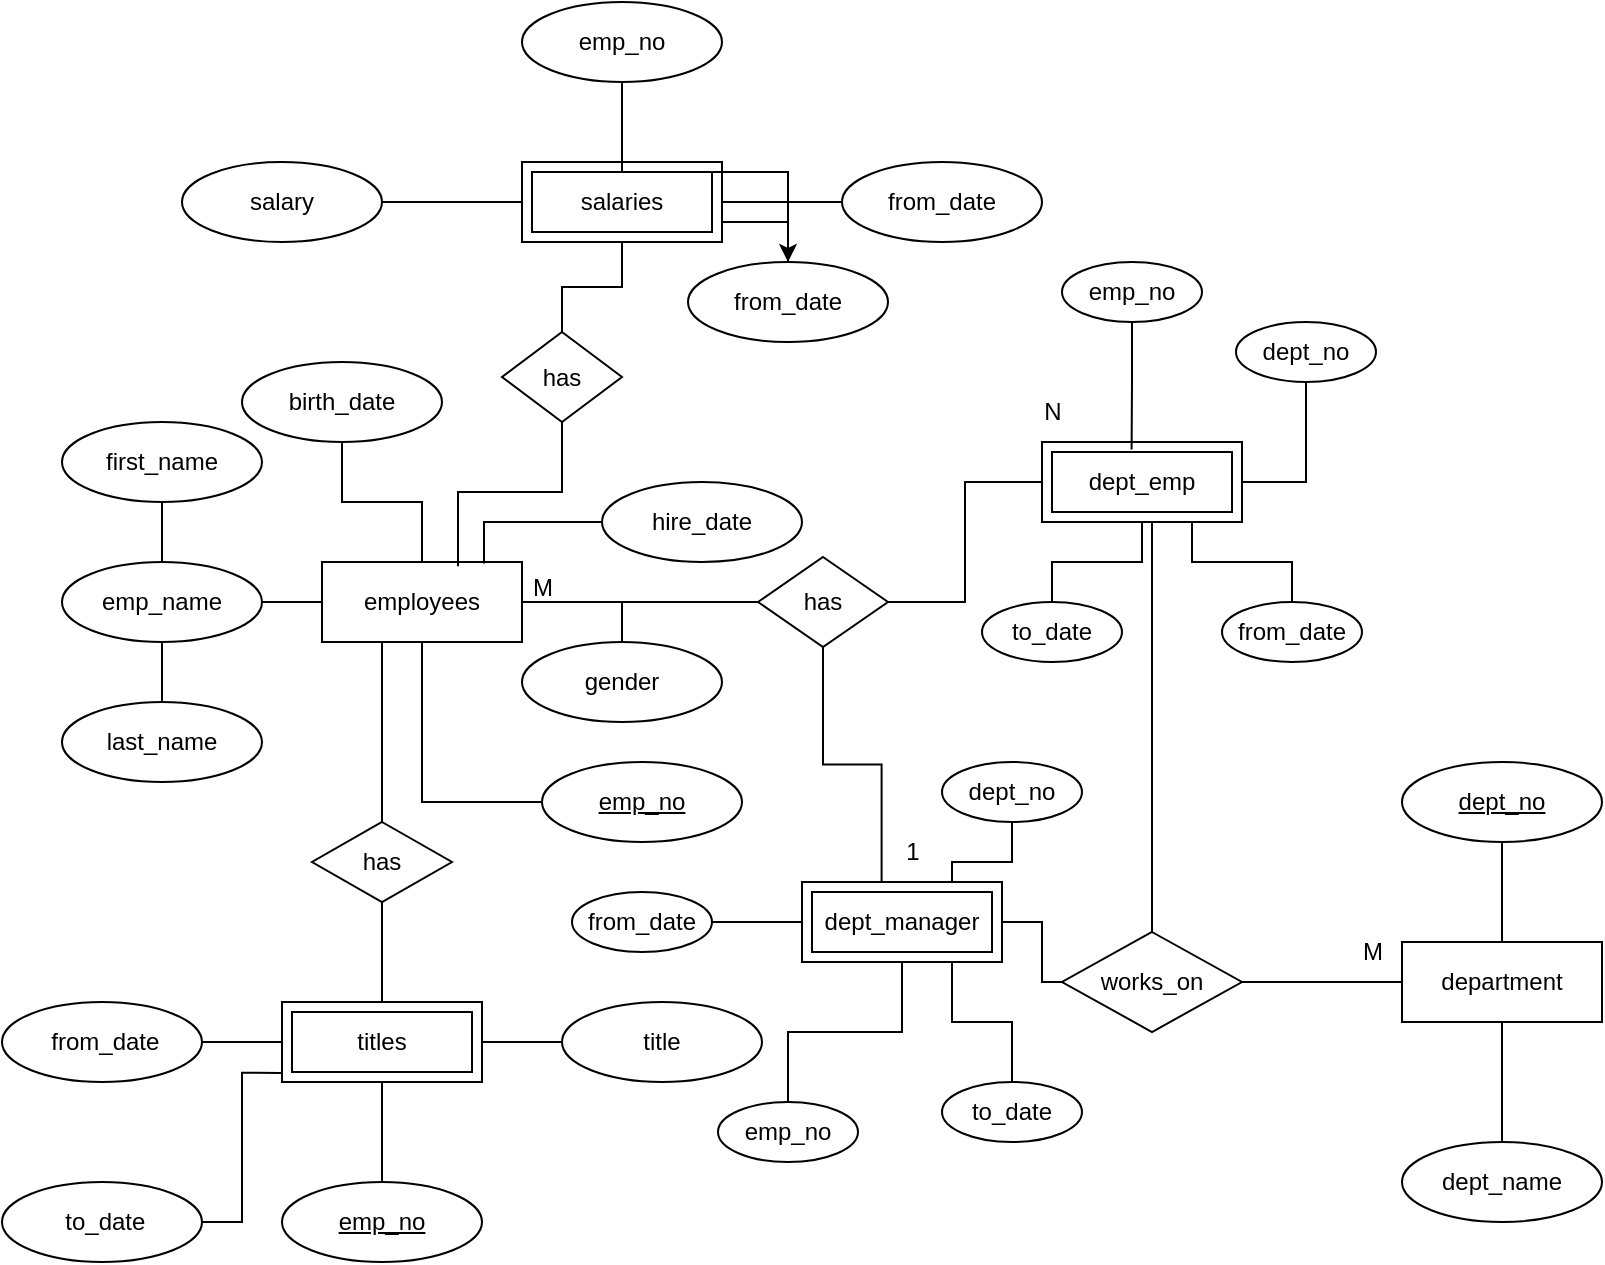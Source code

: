 <mxfile version="21.0.6" type="device"><diagram name="Page-1" id="aZpUqkLdrhvjmG0yHSPm"><mxGraphModel dx="848" dy="1768" grid="1" gridSize="10" guides="1" tooltips="1" connect="1" arrows="1" fold="1" page="1" pageScale="1" pageWidth="827" pageHeight="1169" math="0" shadow="0"><root><mxCell id="0"/><mxCell id="1" parent="0"/><mxCell id="2473jEMso56kZuBVilp5-1" value="employees" style="whiteSpace=wrap;html=1;align=center;" vertex="1" parent="1"><mxGeometry x="180" y="220" width="100" height="40" as="geometry"/></mxCell><mxCell id="2473jEMso56kZuBVilp5-3" value="" style="edgeStyle=orthogonalEdgeStyle;rounded=0;orthogonalLoop=1;jettySize=auto;html=1;endArrow=none;endFill=0;" edge="1" parent="1" source="2473jEMso56kZuBVilp5-2" target="2473jEMso56kZuBVilp5-1"><mxGeometry relative="1" as="geometry"/></mxCell><mxCell id="2473jEMso56kZuBVilp5-2" value="&lt;u&gt;emp_no&lt;/u&gt;" style="ellipse;whiteSpace=wrap;html=1;align=center;" vertex="1" parent="1"><mxGeometry x="290" y="320" width="100" height="40" as="geometry"/></mxCell><mxCell id="2473jEMso56kZuBVilp5-6" value="" style="edgeStyle=orthogonalEdgeStyle;rounded=0;orthogonalLoop=1;jettySize=auto;html=1;endArrow=none;endFill=0;" edge="1" parent="1" source="2473jEMso56kZuBVilp5-4" target="2473jEMso56kZuBVilp5-1"><mxGeometry relative="1" as="geometry"/></mxCell><mxCell id="2473jEMso56kZuBVilp5-4" value="birth_date" style="ellipse;whiteSpace=wrap;html=1;align=center;" vertex="1" parent="1"><mxGeometry x="140" y="120" width="100" height="40" as="geometry"/></mxCell><mxCell id="2473jEMso56kZuBVilp5-8" value="" style="edgeStyle=orthogonalEdgeStyle;rounded=0;orthogonalLoop=1;jettySize=auto;html=1;endArrow=none;endFill=0;" edge="1" parent="1" source="2473jEMso56kZuBVilp5-7" target="2473jEMso56kZuBVilp5-1"><mxGeometry relative="1" as="geometry"/></mxCell><mxCell id="2473jEMso56kZuBVilp5-7" value="emp_name" style="ellipse;whiteSpace=wrap;html=1;align=center;" vertex="1" parent="1"><mxGeometry x="50" y="220" width="100" height="40" as="geometry"/></mxCell><mxCell id="2473jEMso56kZuBVilp5-20" style="edgeStyle=orthogonalEdgeStyle;rounded=0;orthogonalLoop=1;jettySize=auto;html=1;entryX=0.5;entryY=0;entryDx=0;entryDy=0;endArrow=none;endFill=0;" edge="1" parent="1" source="2473jEMso56kZuBVilp5-9" target="2473jEMso56kZuBVilp5-7"><mxGeometry relative="1" as="geometry"/></mxCell><mxCell id="2473jEMso56kZuBVilp5-9" value="first_name" style="ellipse;whiteSpace=wrap;html=1;align=center;" vertex="1" parent="1"><mxGeometry x="50" y="150" width="100" height="40" as="geometry"/></mxCell><mxCell id="2473jEMso56kZuBVilp5-13" value="" style="edgeStyle=orthogonalEdgeStyle;rounded=0;orthogonalLoop=1;jettySize=auto;html=1;endArrow=none;endFill=0;" edge="1" parent="1" source="2473jEMso56kZuBVilp5-11" target="2473jEMso56kZuBVilp5-7"><mxGeometry relative="1" as="geometry"><mxPoint x="80" y="250" as="targetPoint"/></mxGeometry></mxCell><mxCell id="2473jEMso56kZuBVilp5-11" value="last_name" style="ellipse;whiteSpace=wrap;html=1;align=center;" vertex="1" parent="1"><mxGeometry x="50" y="290" width="100" height="40" as="geometry"/></mxCell><mxCell id="2473jEMso56kZuBVilp5-16" style="edgeStyle=orthogonalEdgeStyle;rounded=0;orthogonalLoop=1;jettySize=auto;html=1;entryX=1;entryY=0.5;entryDx=0;entryDy=0;endArrow=none;endFill=0;" edge="1" parent="1" source="2473jEMso56kZuBVilp5-15" target="2473jEMso56kZuBVilp5-1"><mxGeometry relative="1" as="geometry"/></mxCell><mxCell id="2473jEMso56kZuBVilp5-15" value="gender" style="ellipse;whiteSpace=wrap;html=1;align=center;" vertex="1" parent="1"><mxGeometry x="280" y="260" width="100" height="40" as="geometry"/></mxCell><mxCell id="2473jEMso56kZuBVilp5-18" style="edgeStyle=orthogonalEdgeStyle;rounded=0;orthogonalLoop=1;jettySize=auto;html=1;entryX=0.81;entryY=0.019;entryDx=0;entryDy=0;entryPerimeter=0;endArrow=none;endFill=0;" edge="1" parent="1" source="2473jEMso56kZuBVilp5-17" target="2473jEMso56kZuBVilp5-1"><mxGeometry relative="1" as="geometry"/></mxCell><mxCell id="2473jEMso56kZuBVilp5-17" value="hire_date" style="ellipse;whiteSpace=wrap;html=1;align=center;" vertex="1" parent="1"><mxGeometry x="320" y="180" width="100" height="40" as="geometry"/></mxCell><mxCell id="2473jEMso56kZuBVilp5-73" style="edgeStyle=orthogonalEdgeStyle;rounded=0;orthogonalLoop=1;jettySize=auto;html=1;endArrow=none;endFill=0;" edge="1" parent="1" source="2473jEMso56kZuBVilp5-21" target="2473jEMso56kZuBVilp5-72"><mxGeometry relative="1" as="geometry"/></mxCell><mxCell id="2473jEMso56kZuBVilp5-21" value="department" style="whiteSpace=wrap;html=1;align=center;" vertex="1" parent="1"><mxGeometry x="720" y="410" width="100" height="40" as="geometry"/></mxCell><mxCell id="2473jEMso56kZuBVilp5-24" value="" style="edgeStyle=orthogonalEdgeStyle;rounded=0;orthogonalLoop=1;jettySize=auto;html=1;endArrow=none;endFill=0;" edge="1" parent="1" source="2473jEMso56kZuBVilp5-22" target="2473jEMso56kZuBVilp5-21"><mxGeometry relative="1" as="geometry"/></mxCell><mxCell id="2473jEMso56kZuBVilp5-22" value="&lt;u&gt;dept_no&lt;/u&gt;" style="ellipse;whiteSpace=wrap;html=1;align=center;" vertex="1" parent="1"><mxGeometry x="720" y="320" width="100" height="40" as="geometry"/></mxCell><mxCell id="2473jEMso56kZuBVilp5-27" style="edgeStyle=orthogonalEdgeStyle;rounded=0;orthogonalLoop=1;jettySize=auto;html=1;entryX=0.5;entryY=1;entryDx=0;entryDy=0;endArrow=none;endFill=0;" edge="1" parent="1" source="2473jEMso56kZuBVilp5-26" target="2473jEMso56kZuBVilp5-21"><mxGeometry relative="1" as="geometry"/></mxCell><mxCell id="2473jEMso56kZuBVilp5-26" value="dept_name" style="ellipse;whiteSpace=wrap;html=1;align=center;" vertex="1" parent="1"><mxGeometry x="720" y="510" width="100" height="40" as="geometry"/></mxCell><mxCell id="2473jEMso56kZuBVilp5-29" value="dept_emp" style="shape=ext;margin=3;double=1;whiteSpace=wrap;html=1;align=center;" vertex="1" parent="1"><mxGeometry x="540" y="160" width="100" height="40" as="geometry"/></mxCell><mxCell id="2473jEMso56kZuBVilp5-32" value="" style="edgeStyle=orthogonalEdgeStyle;rounded=0;orthogonalLoop=1;jettySize=auto;html=1;endArrow=none;endFill=0;" edge="1" parent="1" source="2473jEMso56kZuBVilp5-31" target="2473jEMso56kZuBVilp5-29"><mxGeometry relative="1" as="geometry"/></mxCell><mxCell id="2473jEMso56kZuBVilp5-31" value="to_date" style="ellipse;whiteSpace=wrap;html=1;align=center;" vertex="1" parent="1"><mxGeometry x="510" y="240" width="70" height="30" as="geometry"/></mxCell><mxCell id="2473jEMso56kZuBVilp5-34" style="edgeStyle=orthogonalEdgeStyle;rounded=0;orthogonalLoop=1;jettySize=auto;html=1;entryX=0.448;entryY=0.094;entryDx=0;entryDy=0;entryPerimeter=0;endArrow=none;endFill=0;" edge="1" parent="1" source="2473jEMso56kZuBVilp5-33" target="2473jEMso56kZuBVilp5-29"><mxGeometry relative="1" as="geometry"/></mxCell><mxCell id="2473jEMso56kZuBVilp5-33" value="emp_no" style="ellipse;whiteSpace=wrap;html=1;align=center;" vertex="1" parent="1"><mxGeometry x="550" y="70" width="70" height="30" as="geometry"/></mxCell><mxCell id="2473jEMso56kZuBVilp5-36" style="edgeStyle=orthogonalEdgeStyle;rounded=0;orthogonalLoop=1;jettySize=auto;html=1;entryX=1;entryY=0.5;entryDx=0;entryDy=0;endArrow=none;endFill=0;" edge="1" parent="1" source="2473jEMso56kZuBVilp5-35" target="2473jEMso56kZuBVilp5-29"><mxGeometry relative="1" as="geometry"/></mxCell><mxCell id="2473jEMso56kZuBVilp5-35" value="dept_no" style="ellipse;whiteSpace=wrap;html=1;align=center;" vertex="1" parent="1"><mxGeometry x="637" y="100" width="70" height="30" as="geometry"/></mxCell><mxCell id="2473jEMso56kZuBVilp5-40" style="edgeStyle=orthogonalEdgeStyle;rounded=0;orthogonalLoop=1;jettySize=auto;html=1;entryX=0.75;entryY=1;entryDx=0;entryDy=0;endArrow=none;endFill=0;" edge="1" parent="1" source="2473jEMso56kZuBVilp5-37" target="2473jEMso56kZuBVilp5-29"><mxGeometry relative="1" as="geometry"/></mxCell><mxCell id="2473jEMso56kZuBVilp5-37" value="from_date" style="ellipse;whiteSpace=wrap;html=1;align=center;" vertex="1" parent="1"><mxGeometry x="630" y="240" width="70" height="30" as="geometry"/></mxCell><mxCell id="2473jEMso56kZuBVilp5-41" value="titles" style="shape=ext;margin=3;double=1;whiteSpace=wrap;html=1;align=center;" vertex="1" parent="1"><mxGeometry x="160" y="440" width="100" height="40" as="geometry"/></mxCell><mxCell id="2473jEMso56kZuBVilp5-43" style="edgeStyle=orthogonalEdgeStyle;rounded=0;orthogonalLoop=1;jettySize=auto;html=1;entryX=0.5;entryY=1;entryDx=0;entryDy=0;endArrow=none;endFill=0;" edge="1" parent="1" source="2473jEMso56kZuBVilp5-42" target="2473jEMso56kZuBVilp5-41"><mxGeometry relative="1" as="geometry"/></mxCell><mxCell id="2473jEMso56kZuBVilp5-42" value="&lt;u&gt;emp_no&lt;/u&gt;" style="ellipse;whiteSpace=wrap;html=1;align=center;" vertex="1" parent="1"><mxGeometry x="160" y="530" width="100" height="40" as="geometry"/></mxCell><mxCell id="2473jEMso56kZuBVilp5-46" style="edgeStyle=orthogonalEdgeStyle;rounded=0;orthogonalLoop=1;jettySize=auto;html=1;entryX=0;entryY=0.5;entryDx=0;entryDy=0;endArrow=none;endFill=0;" edge="1" parent="1" source="2473jEMso56kZuBVilp5-45" target="2473jEMso56kZuBVilp5-41"><mxGeometry relative="1" as="geometry"/></mxCell><mxCell id="2473jEMso56kZuBVilp5-45" value="&amp;nbsp;from_date" style="ellipse;whiteSpace=wrap;html=1;align=center;" vertex="1" parent="1"><mxGeometry x="20" y="440" width="100" height="40" as="geometry"/></mxCell><mxCell id="2473jEMso56kZuBVilp5-48" style="edgeStyle=orthogonalEdgeStyle;rounded=0;orthogonalLoop=1;jettySize=auto;html=1;entryX=-0.003;entryY=0.886;entryDx=0;entryDy=0;entryPerimeter=0;endArrow=none;endFill=0;" edge="1" parent="1" source="2473jEMso56kZuBVilp5-47" target="2473jEMso56kZuBVilp5-41"><mxGeometry relative="1" as="geometry"/></mxCell><mxCell id="2473jEMso56kZuBVilp5-47" value="&amp;nbsp;to_date" style="ellipse;whiteSpace=wrap;html=1;align=center;" vertex="1" parent="1"><mxGeometry x="20" y="530" width="100" height="40" as="geometry"/></mxCell><mxCell id="2473jEMso56kZuBVilp5-50" value="" style="edgeStyle=orthogonalEdgeStyle;rounded=0;orthogonalLoop=1;jettySize=auto;html=1;endArrow=none;endFill=0;" edge="1" parent="1" source="2473jEMso56kZuBVilp5-49" target="2473jEMso56kZuBVilp5-41"><mxGeometry relative="1" as="geometry"/></mxCell><mxCell id="2473jEMso56kZuBVilp5-49" value="title" style="ellipse;whiteSpace=wrap;html=1;align=center;" vertex="1" parent="1"><mxGeometry x="300" y="440" width="100" height="40" as="geometry"/></mxCell><mxCell id="2473jEMso56kZuBVilp5-52" style="edgeStyle=orthogonalEdgeStyle;rounded=0;orthogonalLoop=1;jettySize=auto;html=1;endArrow=none;endFill=0;" edge="1" parent="1" source="2473jEMso56kZuBVilp5-51"><mxGeometry relative="1" as="geometry"><mxPoint x="210" y="260" as="targetPoint"/></mxGeometry></mxCell><mxCell id="2473jEMso56kZuBVilp5-53" style="edgeStyle=orthogonalEdgeStyle;rounded=0;orthogonalLoop=1;jettySize=auto;html=1;entryX=0.5;entryY=0;entryDx=0;entryDy=0;endArrow=none;endFill=0;" edge="1" parent="1" source="2473jEMso56kZuBVilp5-51" target="2473jEMso56kZuBVilp5-41"><mxGeometry relative="1" as="geometry"/></mxCell><mxCell id="2473jEMso56kZuBVilp5-51" value="has" style="shape=rhombus;perimeter=rhombusPerimeter;whiteSpace=wrap;html=1;align=center;" vertex="1" parent="1"><mxGeometry x="175" y="350" width="70" height="40" as="geometry"/></mxCell><mxCell id="2473jEMso56kZuBVilp5-57" value="salaries" style="shape=ext;margin=3;double=1;whiteSpace=wrap;html=1;align=center;" vertex="1" parent="1"><mxGeometry x="280" y="20" width="100" height="40" as="geometry"/></mxCell><mxCell id="2473jEMso56kZuBVilp5-60" value="" style="edgeStyle=orthogonalEdgeStyle;rounded=0;orthogonalLoop=1;jettySize=auto;html=1;endArrow=none;endFill=0;" edge="1" parent="1" source="2473jEMso56kZuBVilp5-59" target="2473jEMso56kZuBVilp5-57"><mxGeometry relative="1" as="geometry"/></mxCell><mxCell id="2473jEMso56kZuBVilp5-59" value="salary" style="ellipse;whiteSpace=wrap;html=1;align=center;" vertex="1" parent="1"><mxGeometry x="110" y="20" width="100" height="40" as="geometry"/></mxCell><mxCell id="2473jEMso56kZuBVilp5-76" value="" style="edgeStyle=orthogonalEdgeStyle;rounded=0;orthogonalLoop=1;jettySize=auto;html=1;" edge="1" parent="1" source="2473jEMso56kZuBVilp5-61" target="2473jEMso56kZuBVilp5-66"><mxGeometry relative="1" as="geometry"/></mxCell><mxCell id="2473jEMso56kZuBVilp5-61" value="emp_no" style="ellipse;whiteSpace=wrap;html=1;align=center;" vertex="1" parent="1"><mxGeometry x="280" y="-60" width="100" height="40" as="geometry"/></mxCell><mxCell id="2473jEMso56kZuBVilp5-65" style="edgeStyle=orthogonalEdgeStyle;rounded=0;orthogonalLoop=1;jettySize=auto;html=1;entryX=1;entryY=0.5;entryDx=0;entryDy=0;endArrow=none;endFill=0;" edge="1" parent="1" source="2473jEMso56kZuBVilp5-64" target="2473jEMso56kZuBVilp5-57"><mxGeometry relative="1" as="geometry"/></mxCell><mxCell id="2473jEMso56kZuBVilp5-64" value="from_date" style="ellipse;whiteSpace=wrap;html=1;align=center;" vertex="1" parent="1"><mxGeometry x="440" y="20" width="100" height="40" as="geometry"/></mxCell><mxCell id="2473jEMso56kZuBVilp5-68" style="edgeStyle=orthogonalEdgeStyle;rounded=0;orthogonalLoop=1;jettySize=auto;html=1;entryX=1;entryY=0.75;entryDx=0;entryDy=0;endArrow=none;endFill=0;" edge="1" parent="1" source="2473jEMso56kZuBVilp5-66" target="2473jEMso56kZuBVilp5-57"><mxGeometry relative="1" as="geometry"/></mxCell><mxCell id="2473jEMso56kZuBVilp5-66" value="from_date" style="ellipse;whiteSpace=wrap;html=1;align=center;" vertex="1" parent="1"><mxGeometry x="363" y="70" width="100" height="40" as="geometry"/></mxCell><mxCell id="2473jEMso56kZuBVilp5-70" style="edgeStyle=orthogonalEdgeStyle;rounded=0;orthogonalLoop=1;jettySize=auto;html=1;endArrow=none;endFill=0;" edge="1" parent="1" source="2473jEMso56kZuBVilp5-69" target="2473jEMso56kZuBVilp5-1"><mxGeometry relative="1" as="geometry"/></mxCell><mxCell id="2473jEMso56kZuBVilp5-82" style="edgeStyle=orthogonalEdgeStyle;rounded=0;orthogonalLoop=1;jettySize=auto;html=1;entryX=0;entryY=0.5;entryDx=0;entryDy=0;endArrow=none;endFill=0;" edge="1" parent="1" source="2473jEMso56kZuBVilp5-69" target="2473jEMso56kZuBVilp5-29"><mxGeometry relative="1" as="geometry"/></mxCell><mxCell id="2473jEMso56kZuBVilp5-87" style="edgeStyle=orthogonalEdgeStyle;rounded=0;orthogonalLoop=1;jettySize=auto;html=1;entryX=0.398;entryY=-0.001;entryDx=0;entryDy=0;entryPerimeter=0;endArrow=none;endFill=0;" edge="1" parent="1" source="2473jEMso56kZuBVilp5-69" target="2473jEMso56kZuBVilp5-80"><mxGeometry relative="1" as="geometry"/></mxCell><mxCell id="2473jEMso56kZuBVilp5-69" value="has" style="shape=rhombus;perimeter=rhombusPerimeter;whiteSpace=wrap;html=1;align=center;" vertex="1" parent="1"><mxGeometry x="398" y="217.5" width="65" height="45" as="geometry"/></mxCell><mxCell id="2473jEMso56kZuBVilp5-83" style="edgeStyle=orthogonalEdgeStyle;rounded=0;orthogonalLoop=1;jettySize=auto;html=1;endArrow=none;endFill=0;" edge="1" parent="1" source="2473jEMso56kZuBVilp5-72"><mxGeometry relative="1" as="geometry"><mxPoint x="595" y="200" as="targetPoint"/></mxGeometry></mxCell><mxCell id="2473jEMso56kZuBVilp5-72" value="works_on" style="shape=rhombus;perimeter=rhombusPerimeter;whiteSpace=wrap;html=1;align=center;" vertex="1" parent="1"><mxGeometry x="550" y="405" width="90" height="50" as="geometry"/></mxCell><mxCell id="2473jEMso56kZuBVilp5-77" style="edgeStyle=orthogonalEdgeStyle;rounded=0;orthogonalLoop=1;jettySize=auto;html=1;entryX=0.68;entryY=0.052;entryDx=0;entryDy=0;entryPerimeter=0;endArrow=none;endFill=0;" edge="1" parent="1" source="2473jEMso56kZuBVilp5-75" target="2473jEMso56kZuBVilp5-1"><mxGeometry relative="1" as="geometry"/></mxCell><mxCell id="2473jEMso56kZuBVilp5-79" value="" style="edgeStyle=orthogonalEdgeStyle;rounded=0;orthogonalLoop=1;jettySize=auto;html=1;endArrow=none;endFill=0;" edge="1" parent="1" source="2473jEMso56kZuBVilp5-75" target="2473jEMso56kZuBVilp5-57"><mxGeometry relative="1" as="geometry"/></mxCell><mxCell id="2473jEMso56kZuBVilp5-75" value="has" style="shape=rhombus;perimeter=rhombusPerimeter;whiteSpace=wrap;html=1;align=center;" vertex="1" parent="1"><mxGeometry x="270" y="105" width="60" height="45" as="geometry"/></mxCell><mxCell id="2473jEMso56kZuBVilp5-88" style="edgeStyle=orthogonalEdgeStyle;rounded=0;orthogonalLoop=1;jettySize=auto;html=1;endArrow=none;endFill=0;" edge="1" parent="1" source="2473jEMso56kZuBVilp5-80" target="2473jEMso56kZuBVilp5-72"><mxGeometry relative="1" as="geometry"/></mxCell><mxCell id="2473jEMso56kZuBVilp5-80" value="dept_manager" style="shape=ext;margin=3;double=1;whiteSpace=wrap;html=1;align=center;" vertex="1" parent="1"><mxGeometry x="420" y="380" width="100" height="40" as="geometry"/></mxCell><mxCell id="2473jEMso56kZuBVilp5-90" style="edgeStyle=orthogonalEdgeStyle;rounded=0;orthogonalLoop=1;jettySize=auto;html=1;entryX=0.5;entryY=1;entryDx=0;entryDy=0;endArrow=none;endFill=0;" edge="1" parent="1" source="2473jEMso56kZuBVilp5-89" target="2473jEMso56kZuBVilp5-80"><mxGeometry relative="1" as="geometry"/></mxCell><mxCell id="2473jEMso56kZuBVilp5-89" value="emp_no" style="ellipse;whiteSpace=wrap;html=1;align=center;" vertex="1" parent="1"><mxGeometry x="378" y="490" width="70" height="30" as="geometry"/></mxCell><mxCell id="2473jEMso56kZuBVilp5-92" style="edgeStyle=orthogonalEdgeStyle;rounded=0;orthogonalLoop=1;jettySize=auto;html=1;entryX=0.75;entryY=0;entryDx=0;entryDy=0;endArrow=none;endFill=0;" edge="1" parent="1" source="2473jEMso56kZuBVilp5-91" target="2473jEMso56kZuBVilp5-80"><mxGeometry relative="1" as="geometry"/></mxCell><mxCell id="2473jEMso56kZuBVilp5-91" value="dept_no" style="ellipse;whiteSpace=wrap;html=1;align=center;" vertex="1" parent="1"><mxGeometry x="490" y="320" width="70" height="30" as="geometry"/></mxCell><mxCell id="2473jEMso56kZuBVilp5-94" value="" style="edgeStyle=orthogonalEdgeStyle;rounded=0;orthogonalLoop=1;jettySize=auto;html=1;endArrow=none;endFill=0;" edge="1" parent="1" source="2473jEMso56kZuBVilp5-93" target="2473jEMso56kZuBVilp5-80"><mxGeometry relative="1" as="geometry"/></mxCell><mxCell id="2473jEMso56kZuBVilp5-93" value="from_date" style="ellipse;whiteSpace=wrap;html=1;align=center;" vertex="1" parent="1"><mxGeometry x="305" y="385" width="70" height="30" as="geometry"/></mxCell><mxCell id="2473jEMso56kZuBVilp5-97" style="edgeStyle=orthogonalEdgeStyle;rounded=0;orthogonalLoop=1;jettySize=auto;html=1;entryX=0.75;entryY=1;entryDx=0;entryDy=0;endArrow=none;endFill=0;" edge="1" parent="1" source="2473jEMso56kZuBVilp5-95" target="2473jEMso56kZuBVilp5-80"><mxGeometry relative="1" as="geometry"/></mxCell><mxCell id="2473jEMso56kZuBVilp5-95" value="to_date" style="ellipse;whiteSpace=wrap;html=1;align=center;" vertex="1" parent="1"><mxGeometry x="490" y="480" width="70" height="30" as="geometry"/></mxCell><mxCell id="2473jEMso56kZuBVilp5-98" value="M" style="text;html=1;align=center;verticalAlign=middle;resizable=0;points=[];autosize=1;strokeColor=none;fillColor=none;" vertex="1" parent="1"><mxGeometry x="275" y="217.5" width="30" height="30" as="geometry"/></mxCell><mxCell id="2473jEMso56kZuBVilp5-101" value="M" style="text;html=1;align=center;verticalAlign=middle;resizable=0;points=[];autosize=1;strokeColor=none;fillColor=none;" vertex="1" parent="1"><mxGeometry x="690" y="400" width="30" height="30" as="geometry"/></mxCell><mxCell id="2473jEMso56kZuBVilp5-102" value="N" style="text;html=1;align=center;verticalAlign=middle;resizable=0;points=[];autosize=1;strokeColor=none;fillColor=none;" vertex="1" parent="1"><mxGeometry x="530" y="130" width="30" height="30" as="geometry"/></mxCell><mxCell id="2473jEMso56kZuBVilp5-103" value="1" style="text;html=1;align=center;verticalAlign=middle;resizable=0;points=[];autosize=1;strokeColor=none;fillColor=none;" vertex="1" parent="1"><mxGeometry x="460" y="350" width="30" height="30" as="geometry"/></mxCell></root></mxGraphModel></diagram></mxfile>